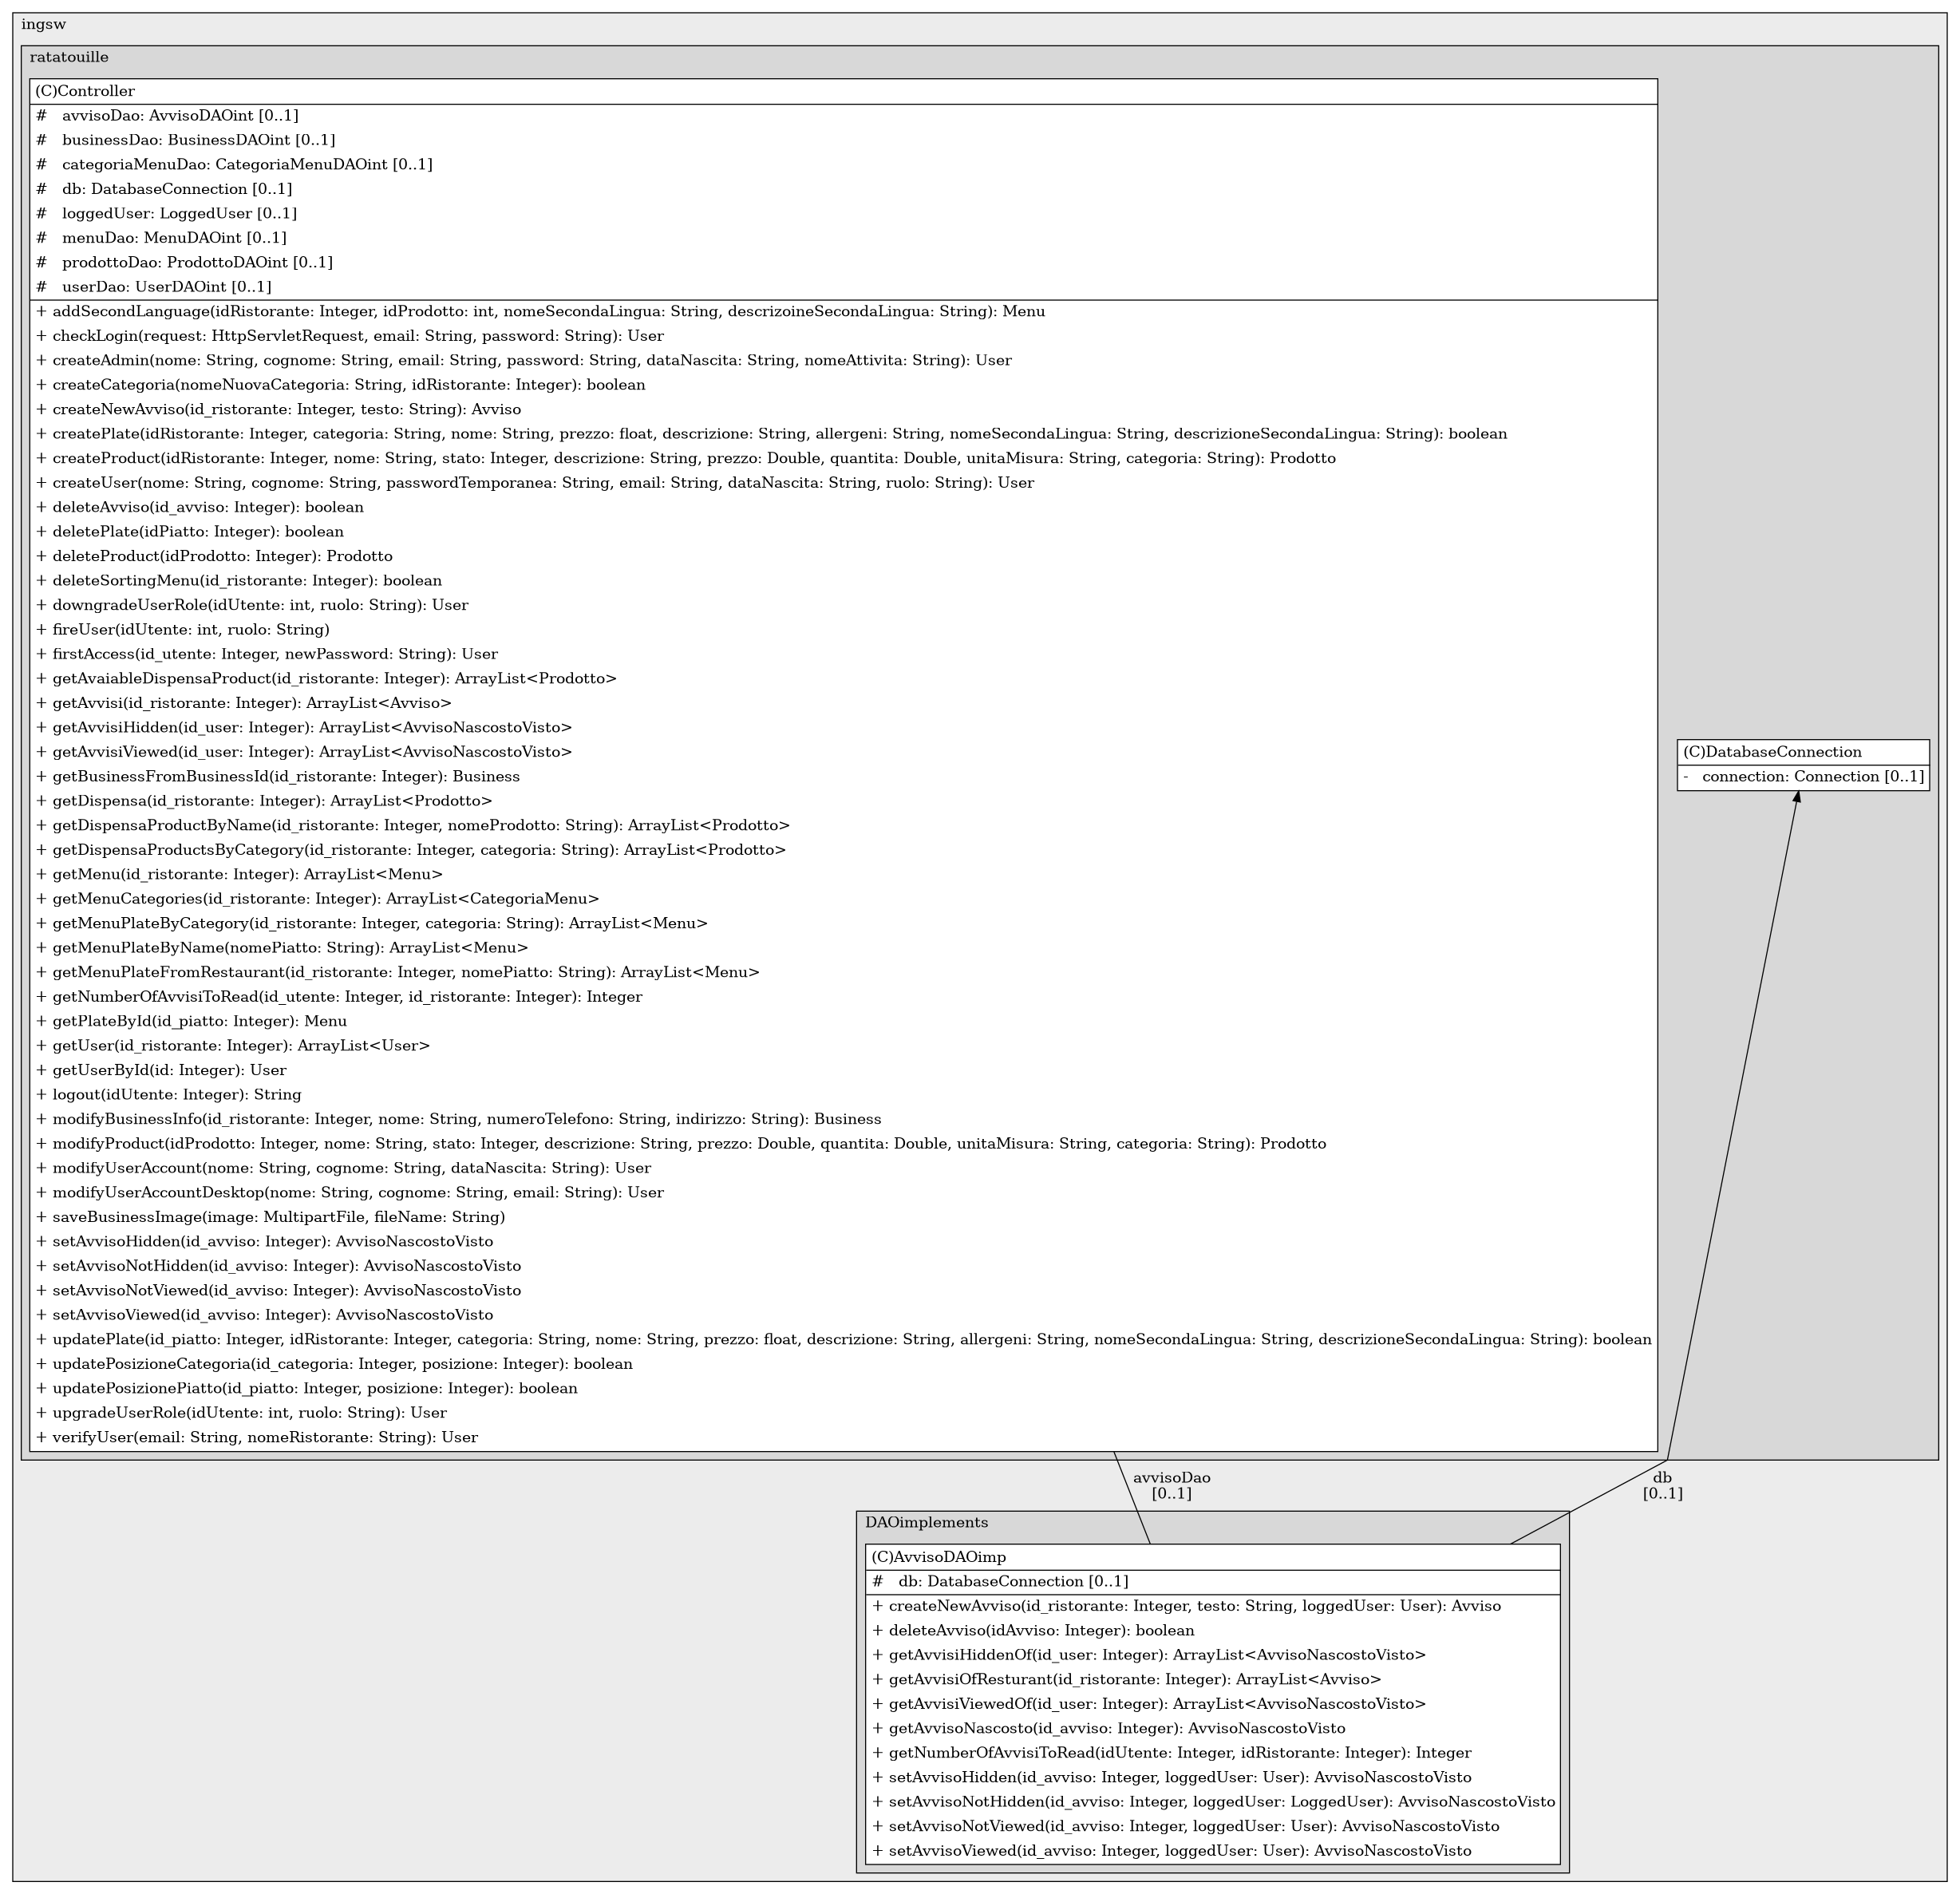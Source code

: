 @startuml

/' diagram meta data start
config=StructureConfiguration;
{
  "projectClassification": {
    "searchMode": "OpenProject", // OpenProject, AllProjects
    "includedProjects": "",
    "pathEndKeywords": "*.impl",
    "isClientPath": "",
    "isClientName": "",
    "isTestPath": "",
    "isTestName": "",
    "isMappingPath": "",
    "isMappingName": "",
    "isDataAccessPath": "",
    "isDataAccessName": "",
    "isDataStructurePath": "",
    "isDataStructureName": "",
    "isInterfaceStructuresPath": "",
    "isInterfaceStructuresName": "",
    "isEntryPointPath": "",
    "isEntryPointName": "",
    "treatFinalFieldsAsMandatory": false
  },
  "graphRestriction": {
    "classPackageExcludeFilter": "",
    "classPackageIncludeFilter": "",
    "classNameExcludeFilter": "",
    "classNameIncludeFilter": "",
    "methodNameExcludeFilter": "",
    "methodNameIncludeFilter": "",
    "removeByInheritance": "", // inheritance/annotation based filtering is done in a second step
    "removeByAnnotation": "",
    "removeByClassPackage": "", // cleanup the graph after inheritance/annotation based filtering is done
    "removeByClassName": "",
    "cutMappings": false,
    "cutEnum": true,
    "cutTests": true,
    "cutClient": true,
    "cutDataAccess": false,
    "cutInterfaceStructures": false,
    "cutDataStructures": false,
    "cutGetterAndSetter": true,
    "cutConstructors": true
  },
  "graphTraversal": {
    "forwardDepth": 6,
    "backwardDepth": 6,
    "classPackageExcludeFilter": "",
    "classPackageIncludeFilter": "",
    "classNameExcludeFilter": "",
    "classNameIncludeFilter": "",
    "methodNameExcludeFilter": "",
    "methodNameIncludeFilter": "",
    "hideMappings": false,
    "hideDataStructures": false,
    "hidePrivateMethods": true,
    "hideInterfaceCalls": true, // indirection: implementation -> interface (is hidden) -> implementation
    "onlyShowApplicationEntryPoints": false, // root node is included
    "useMethodCallsForStructureDiagram": "ForwardOnly" // ForwardOnly, BothDirections, No
  },
  "details": {
    "aggregation": "GroupByClass", // ByClass, GroupByClass, None
    "showClassGenericTypes": true,
    "showMethods": true,
    "showMethodParameterNames": true,
    "showMethodParameterTypes": true,
    "showMethodReturnType": true,
    "showPackageLevels": 2,
    "showDetailedClassStructure": true
  },
  "rootClass": "com.ingsw.DAOimplements.AvvisoDAOimp",
  "extensionCallbackMethod": "" // qualified.class.name#methodName - signature: public static String method(String)
}
diagram meta data end '/



digraph g {
    rankdir="TB"
    splines=polyline
    

'nodes 
subgraph cluster_100349382 { 
   	label=ingsw
	labeljust=l
	fillcolor="#ececec"
	style=filled
   
   subgraph cluster_108337586 { 
   	label=ratatouille
	labeljust=l
	fillcolor="#d8d8d8"
	style=filled
   
   Controller948584069[
	label=<<TABLE BORDER="1" CELLBORDER="0" CELLPADDING="4" CELLSPACING="0">
<TR><TD ALIGN="LEFT" >(C)Controller</TD></TR>
<HR/>
<TR><TD ALIGN="LEFT" >#   avvisoDao: AvvisoDAOint [0..1]</TD></TR>
<TR><TD ALIGN="LEFT" >#   businessDao: BusinessDAOint [0..1]</TD></TR>
<TR><TD ALIGN="LEFT" >#   categoriaMenuDao: CategoriaMenuDAOint [0..1]</TD></TR>
<TR><TD ALIGN="LEFT" >#   db: DatabaseConnection [0..1]</TD></TR>
<TR><TD ALIGN="LEFT" >#   loggedUser: LoggedUser [0..1]</TD></TR>
<TR><TD ALIGN="LEFT" >#   menuDao: MenuDAOint [0..1]</TD></TR>
<TR><TD ALIGN="LEFT" >#   prodottoDao: ProdottoDAOint [0..1]</TD></TR>
<TR><TD ALIGN="LEFT" >#   userDao: UserDAOint [0..1]</TD></TR>
<HR/>
<TR><TD ALIGN="LEFT" >+ addSecondLanguage(idRistorante: Integer, idProdotto: int, nomeSecondaLingua: String, descrizoineSecondaLingua: String): Menu</TD></TR>
<TR><TD ALIGN="LEFT" >+ checkLogin(request: HttpServletRequest, email: String, password: String): User</TD></TR>
<TR><TD ALIGN="LEFT" >+ createAdmin(nome: String, cognome: String, email: String, password: String, dataNascita: String, nomeAttivita: String): User</TD></TR>
<TR><TD ALIGN="LEFT" >+ createCategoria(nomeNuovaCategoria: String, idRistorante: Integer): boolean</TD></TR>
<TR><TD ALIGN="LEFT" >+ createNewAvviso(id_ristorante: Integer, testo: String): Avviso</TD></TR>
<TR><TD ALIGN="LEFT" >+ createPlate(idRistorante: Integer, categoria: String, nome: String, prezzo: float, descrizione: String, allergeni: String, nomeSecondaLingua: String, descrizioneSecondaLingua: String): boolean</TD></TR>
<TR><TD ALIGN="LEFT" >+ createProduct(idRistorante: Integer, nome: String, stato: Integer, descrizione: String, prezzo: Double, quantita: Double, unitaMisura: String, categoria: String): Prodotto</TD></TR>
<TR><TD ALIGN="LEFT" >+ createUser(nome: String, cognome: String, passwordTemporanea: String, email: String, dataNascita: String, ruolo: String): User</TD></TR>
<TR><TD ALIGN="LEFT" >+ deleteAvviso(id_avviso: Integer): boolean</TD></TR>
<TR><TD ALIGN="LEFT" >+ deletePlate(idPiatto: Integer): boolean</TD></TR>
<TR><TD ALIGN="LEFT" >+ deleteProduct(idProdotto: Integer): Prodotto</TD></TR>
<TR><TD ALIGN="LEFT" >+ deleteSortingMenu(id_ristorante: Integer): boolean</TD></TR>
<TR><TD ALIGN="LEFT" >+ downgradeUserRole(idUtente: int, ruolo: String): User</TD></TR>
<TR><TD ALIGN="LEFT" >+ fireUser(idUtente: int, ruolo: String)</TD></TR>
<TR><TD ALIGN="LEFT" >+ firstAccess(id_utente: Integer, newPassword: String): User</TD></TR>
<TR><TD ALIGN="LEFT" >+ getAvaiableDispensaProduct(id_ristorante: Integer): ArrayList&lt;Prodotto&gt;</TD></TR>
<TR><TD ALIGN="LEFT" >+ getAvvisi(id_ristorante: Integer): ArrayList&lt;Avviso&gt;</TD></TR>
<TR><TD ALIGN="LEFT" >+ getAvvisiHidden(id_user: Integer): ArrayList&lt;AvvisoNascostoVisto&gt;</TD></TR>
<TR><TD ALIGN="LEFT" >+ getAvvisiViewed(id_user: Integer): ArrayList&lt;AvvisoNascostoVisto&gt;</TD></TR>
<TR><TD ALIGN="LEFT" >+ getBusinessFromBusinessId(id_ristorante: Integer): Business</TD></TR>
<TR><TD ALIGN="LEFT" >+ getDispensa(id_ristorante: Integer): ArrayList&lt;Prodotto&gt;</TD></TR>
<TR><TD ALIGN="LEFT" >+ getDispensaProductByName(id_ristorante: Integer, nomeProdotto: String): ArrayList&lt;Prodotto&gt;</TD></TR>
<TR><TD ALIGN="LEFT" >+ getDispensaProductsByCategory(id_ristorante: Integer, categoria: String): ArrayList&lt;Prodotto&gt;</TD></TR>
<TR><TD ALIGN="LEFT" >+ getMenu(id_ristorante: Integer): ArrayList&lt;Menu&gt;</TD></TR>
<TR><TD ALIGN="LEFT" >+ getMenuCategories(id_ristorante: Integer): ArrayList&lt;CategoriaMenu&gt;</TD></TR>
<TR><TD ALIGN="LEFT" >+ getMenuPlateByCategory(id_ristorante: Integer, categoria: String): ArrayList&lt;Menu&gt;</TD></TR>
<TR><TD ALIGN="LEFT" >+ getMenuPlateByName(nomePiatto: String): ArrayList&lt;Menu&gt;</TD></TR>
<TR><TD ALIGN="LEFT" >+ getMenuPlateFromRestaurant(id_ristorante: Integer, nomePiatto: String): ArrayList&lt;Menu&gt;</TD></TR>
<TR><TD ALIGN="LEFT" >+ getNumberOfAvvisiToRead(id_utente: Integer, id_ristorante: Integer): Integer</TD></TR>
<TR><TD ALIGN="LEFT" >+ getPlateById(id_piatto: Integer): Menu</TD></TR>
<TR><TD ALIGN="LEFT" >+ getUser(id_ristorante: Integer): ArrayList&lt;User&gt;</TD></TR>
<TR><TD ALIGN="LEFT" >+ getUserById(id: Integer): User</TD></TR>
<TR><TD ALIGN="LEFT" >+ logout(idUtente: Integer): String</TD></TR>
<TR><TD ALIGN="LEFT" >+ modifyBusinessInfo(id_ristorante: Integer, nome: String, numeroTelefono: String, indirizzo: String): Business</TD></TR>
<TR><TD ALIGN="LEFT" >+ modifyProduct(idProdotto: Integer, nome: String, stato: Integer, descrizione: String, prezzo: Double, quantita: Double, unitaMisura: String, categoria: String): Prodotto</TD></TR>
<TR><TD ALIGN="LEFT" >+ modifyUserAccount(nome: String, cognome: String, dataNascita: String): User</TD></TR>
<TR><TD ALIGN="LEFT" >+ modifyUserAccountDesktop(nome: String, cognome: String, email: String): User</TD></TR>
<TR><TD ALIGN="LEFT" >+ saveBusinessImage(image: MultipartFile, fileName: String)</TD></TR>
<TR><TD ALIGN="LEFT" >+ setAvvisoHidden(id_avviso: Integer): AvvisoNascostoVisto</TD></TR>
<TR><TD ALIGN="LEFT" >+ setAvvisoNotHidden(id_avviso: Integer): AvvisoNascostoVisto</TD></TR>
<TR><TD ALIGN="LEFT" >+ setAvvisoNotViewed(id_avviso: Integer): AvvisoNascostoVisto</TD></TR>
<TR><TD ALIGN="LEFT" >+ setAvvisoViewed(id_avviso: Integer): AvvisoNascostoVisto</TD></TR>
<TR><TD ALIGN="LEFT" >+ updatePlate(id_piatto: Integer, idRistorante: Integer, categoria: String, nome: String, prezzo: float, descrizione: String, allergeni: String, nomeSecondaLingua: String, descrizioneSecondaLingua: String): boolean</TD></TR>
<TR><TD ALIGN="LEFT" >+ updatePosizioneCategoria(id_categoria: Integer, posizione: Integer): boolean</TD></TR>
<TR><TD ALIGN="LEFT" >+ updatePosizionePiatto(id_piatto: Integer, posizione: Integer): boolean</TD></TR>
<TR><TD ALIGN="LEFT" >+ upgradeUserRole(idUtente: int, ruolo: String): User</TD></TR>
<TR><TD ALIGN="LEFT" >+ verifyUser(email: String, nomeRistorante: String): User</TD></TR>
</TABLE>>
	style=filled
	margin=0
	shape=plaintext
	fillcolor="#FFFFFF"
];

DatabaseConnection948584069[
	label=<<TABLE BORDER="1" CELLBORDER="0" CELLPADDING="4" CELLSPACING="0">
<TR><TD ALIGN="LEFT" >(C)DatabaseConnection</TD></TR>
<HR/>
<TR><TD ALIGN="LEFT" >-   connection: Connection [0..1]</TD></TR>
</TABLE>>
	style=filled
	margin=0
	shape=plaintext
	fillcolor="#FFFFFF"
];
} 

subgraph cluster_3479162 { 
   	label=DAOimplements
	labeljust=l
	fillcolor="#d8d8d8"
	style=filled
   
   AvvisoDAOimp26497677[
	label=<<TABLE BORDER="1" CELLBORDER="0" CELLPADDING="4" CELLSPACING="0">
<TR><TD ALIGN="LEFT" >(C)AvvisoDAOimp</TD></TR>
<HR/>
<TR><TD ALIGN="LEFT" >#   db: DatabaseConnection [0..1]</TD></TR>
<HR/>
<TR><TD ALIGN="LEFT" >+ createNewAvviso(id_ristorante: Integer, testo: String, loggedUser: User): Avviso</TD></TR>
<TR><TD ALIGN="LEFT" >+ deleteAvviso(idAvviso: Integer): boolean</TD></TR>
<TR><TD ALIGN="LEFT" >+ getAvvisiHiddenOf(id_user: Integer): ArrayList&lt;AvvisoNascostoVisto&gt;</TD></TR>
<TR><TD ALIGN="LEFT" >+ getAvvisiOfResturant(id_ristorante: Integer): ArrayList&lt;Avviso&gt;</TD></TR>
<TR><TD ALIGN="LEFT" >+ getAvvisiViewedOf(id_user: Integer): ArrayList&lt;AvvisoNascostoVisto&gt;</TD></TR>
<TR><TD ALIGN="LEFT" >+ getAvvisoNascosto(id_avviso: Integer): AvvisoNascostoVisto</TD></TR>
<TR><TD ALIGN="LEFT" >+ getNumberOfAvvisiToRead(idUtente: Integer, idRistorante: Integer): Integer</TD></TR>
<TR><TD ALIGN="LEFT" >+ setAvvisoHidden(id_avviso: Integer, loggedUser: User): AvvisoNascostoVisto</TD></TR>
<TR><TD ALIGN="LEFT" >+ setAvvisoNotHidden(id_avviso: Integer, loggedUser: LoggedUser): AvvisoNascostoVisto</TD></TR>
<TR><TD ALIGN="LEFT" >+ setAvvisoNotViewed(id_avviso: Integer, loggedUser: User): AvvisoNascostoVisto</TD></TR>
<TR><TD ALIGN="LEFT" >+ setAvvisoViewed(id_avviso: Integer, loggedUser: User): AvvisoNascostoVisto</TD></TR>
</TABLE>>
	style=filled
	margin=0
	shape=plaintext
	fillcolor="#FFFFFF"
];
} 
} 

'edges    
AvvisoDAOimp26497677 -> DatabaseConnection948584069[label="db
[0..1]"];
Controller948584069 -> AvvisoDAOimp26497677[label="avvisoDao
[0..1]", arrowhead=none];
    
}
@enduml